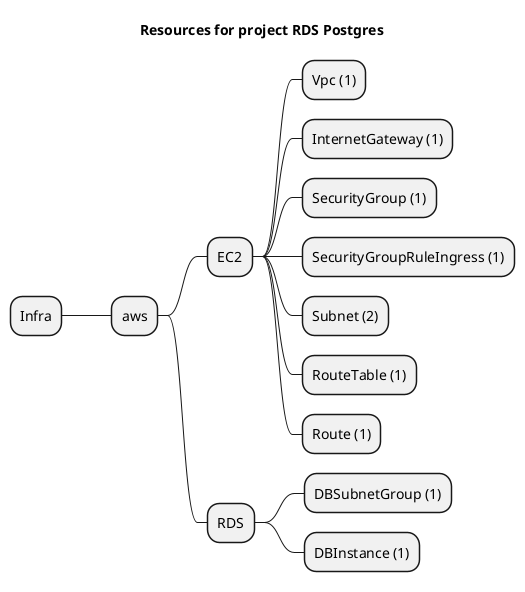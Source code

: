 @startmindmap
title Resources for project RDS Postgres
skinparam monochrome true
+ Infra
++ aws
+++ EC2
++++ Vpc (1)
++++ InternetGateway (1)
++++ SecurityGroup (1)
++++ SecurityGroupRuleIngress (1)
++++ Subnet (2)
++++ RouteTable (1)
++++ Route (1)
+++ RDS
++++ DBSubnetGroup (1)
++++ DBInstance (1)
@endmindmap